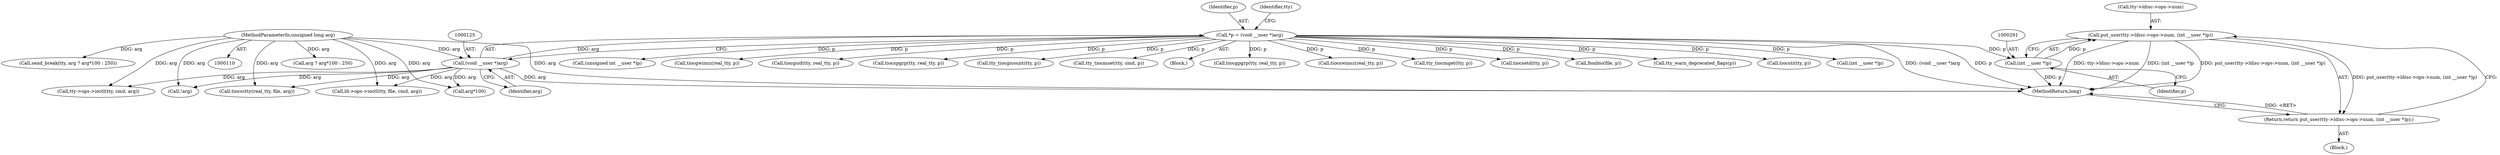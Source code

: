 digraph "1_linux_5c17c861a357e9458001f021a7afa7aab9937439@del" {
"1000282" [label="(Call,put_user(tty->ldisc->ops->num, (int __user *)p))"];
"1000290" [label="(Call,(int __user *)p)"];
"1000122" [label="(Call,*p = (void __user *)arg)"];
"1000124" [label="(Call,(void __user *)arg)"];
"1000113" [label="(MethodParameterIn,unsigned long arg)"];
"1000281" [label="(Return,return put_user(tty->ldisc->ops->num, (int __user *)p);)"];
"1000365" [label="(Call,arg ? arg*100 : 250)"];
"1000131" [label="(Identifier,tty)"];
"1000321" [label="(Call,(unsigned int __user *)p)"];
"1000183" [label="(Call,tiocgwinsz(real_tty, p))"];
"1000276" [label="(Call,tiocgsid(tty, real_tty, p))"];
"1000450" [label="(Call,ld->ops->ioctl(tty, file, cmd, arg))"];
"1000270" [label="(Call,tiocspgrp(tty, real_tty, p))"];
"1000387" [label="(Call,tty_tiocgicount(tty, p))"];
"1000123" [label="(Identifier,p)"];
"1000283" [label="(Call,tty->ldisc->ops->num)"];
"1000380" [label="(Call,tty_tiocmset(tty, cmd, p))"];
"1000175" [label="(Block,)"];
"1000114" [label="(Block,)"];
"1000124" [label="(Call,(void __user *)arg)"];
"1000292" [label="(Identifier,p)"];
"1000122" [label="(Call,*p = (void __user *)arg)"];
"1000258" [label="(Call,tiocsctty(real_tty, file, arg))"];
"1000264" [label="(Call,tiocgpgrp(tty, real_tty, p))"];
"1000188" [label="(Call,tiocswinsz(real_tty, p))"];
"1000373" [label="(Call,tty_tiocmget(tty, p))"];
"1000295" [label="(Call,tiocsetd(tty, p))"];
"1000203" [label="(Call,fionbio(file, p))"];
"1000367" [label="(Call,arg*100)"];
"1000410" [label="(Call,tty_warn_deprecated_flags(p))"];
"1000290" [label="(Call,(int __user *)p)"];
"1000363" [label="(Call,send_break(tty, arg ? arg*100 : 250))"];
"1000282" [label="(Call,put_user(tty->ldisc->ops->num, (int __user *)p))"];
"1000468" [label="(MethodReturn,long)"];
"1000126" [label="(Identifier,arg)"];
"1000113" [label="(MethodParameterIn,unsigned long arg)"];
"1000422" [label="(Call,tty->ops->ioctl(tty, cmd, arg))"];
"1000281" [label="(Return,return put_user(tty->ldisc->ops->num, (int __user *)p);)"];
"1000353" [label="(Call,!arg)"];
"1000178" [label="(Call,tiocsti(tty, p))"];
"1000238" [label="(Call,(int __user *)p)"];
"1000282" -> "1000281"  [label="AST: "];
"1000282" -> "1000290"  [label="CFG: "];
"1000283" -> "1000282"  [label="AST: "];
"1000290" -> "1000282"  [label="AST: "];
"1000281" -> "1000282"  [label="CFG: "];
"1000282" -> "1000468"  [label="DDG: put_user(tty->ldisc->ops->num, (int __user *)p)"];
"1000282" -> "1000468"  [label="DDG: (int __user *)p"];
"1000282" -> "1000468"  [label="DDG: tty->ldisc->ops->num"];
"1000282" -> "1000281"  [label="DDG: put_user(tty->ldisc->ops->num, (int __user *)p)"];
"1000290" -> "1000282"  [label="DDG: p"];
"1000290" -> "1000292"  [label="CFG: "];
"1000291" -> "1000290"  [label="AST: "];
"1000292" -> "1000290"  [label="AST: "];
"1000290" -> "1000468"  [label="DDG: p"];
"1000122" -> "1000290"  [label="DDG: p"];
"1000122" -> "1000114"  [label="AST: "];
"1000122" -> "1000124"  [label="CFG: "];
"1000123" -> "1000122"  [label="AST: "];
"1000124" -> "1000122"  [label="AST: "];
"1000131" -> "1000122"  [label="CFG: "];
"1000122" -> "1000468"  [label="DDG: p"];
"1000122" -> "1000468"  [label="DDG: (void __user *)arg"];
"1000124" -> "1000122"  [label="DDG: arg"];
"1000122" -> "1000178"  [label="DDG: p"];
"1000122" -> "1000183"  [label="DDG: p"];
"1000122" -> "1000188"  [label="DDG: p"];
"1000122" -> "1000203"  [label="DDG: p"];
"1000122" -> "1000238"  [label="DDG: p"];
"1000122" -> "1000264"  [label="DDG: p"];
"1000122" -> "1000270"  [label="DDG: p"];
"1000122" -> "1000276"  [label="DDG: p"];
"1000122" -> "1000295"  [label="DDG: p"];
"1000122" -> "1000321"  [label="DDG: p"];
"1000122" -> "1000373"  [label="DDG: p"];
"1000122" -> "1000380"  [label="DDG: p"];
"1000122" -> "1000387"  [label="DDG: p"];
"1000122" -> "1000410"  [label="DDG: p"];
"1000124" -> "1000126"  [label="CFG: "];
"1000125" -> "1000124"  [label="AST: "];
"1000126" -> "1000124"  [label="AST: "];
"1000124" -> "1000468"  [label="DDG: arg"];
"1000113" -> "1000124"  [label="DDG: arg"];
"1000124" -> "1000258"  [label="DDG: arg"];
"1000124" -> "1000353"  [label="DDG: arg"];
"1000124" -> "1000367"  [label="DDG: arg"];
"1000124" -> "1000422"  [label="DDG: arg"];
"1000124" -> "1000450"  [label="DDG: arg"];
"1000113" -> "1000110"  [label="AST: "];
"1000113" -> "1000468"  [label="DDG: arg"];
"1000113" -> "1000258"  [label="DDG: arg"];
"1000113" -> "1000353"  [label="DDG: arg"];
"1000113" -> "1000363"  [label="DDG: arg"];
"1000113" -> "1000365"  [label="DDG: arg"];
"1000113" -> "1000367"  [label="DDG: arg"];
"1000113" -> "1000422"  [label="DDG: arg"];
"1000113" -> "1000450"  [label="DDG: arg"];
"1000281" -> "1000175"  [label="AST: "];
"1000468" -> "1000281"  [label="CFG: "];
"1000281" -> "1000468"  [label="DDG: <RET>"];
}
